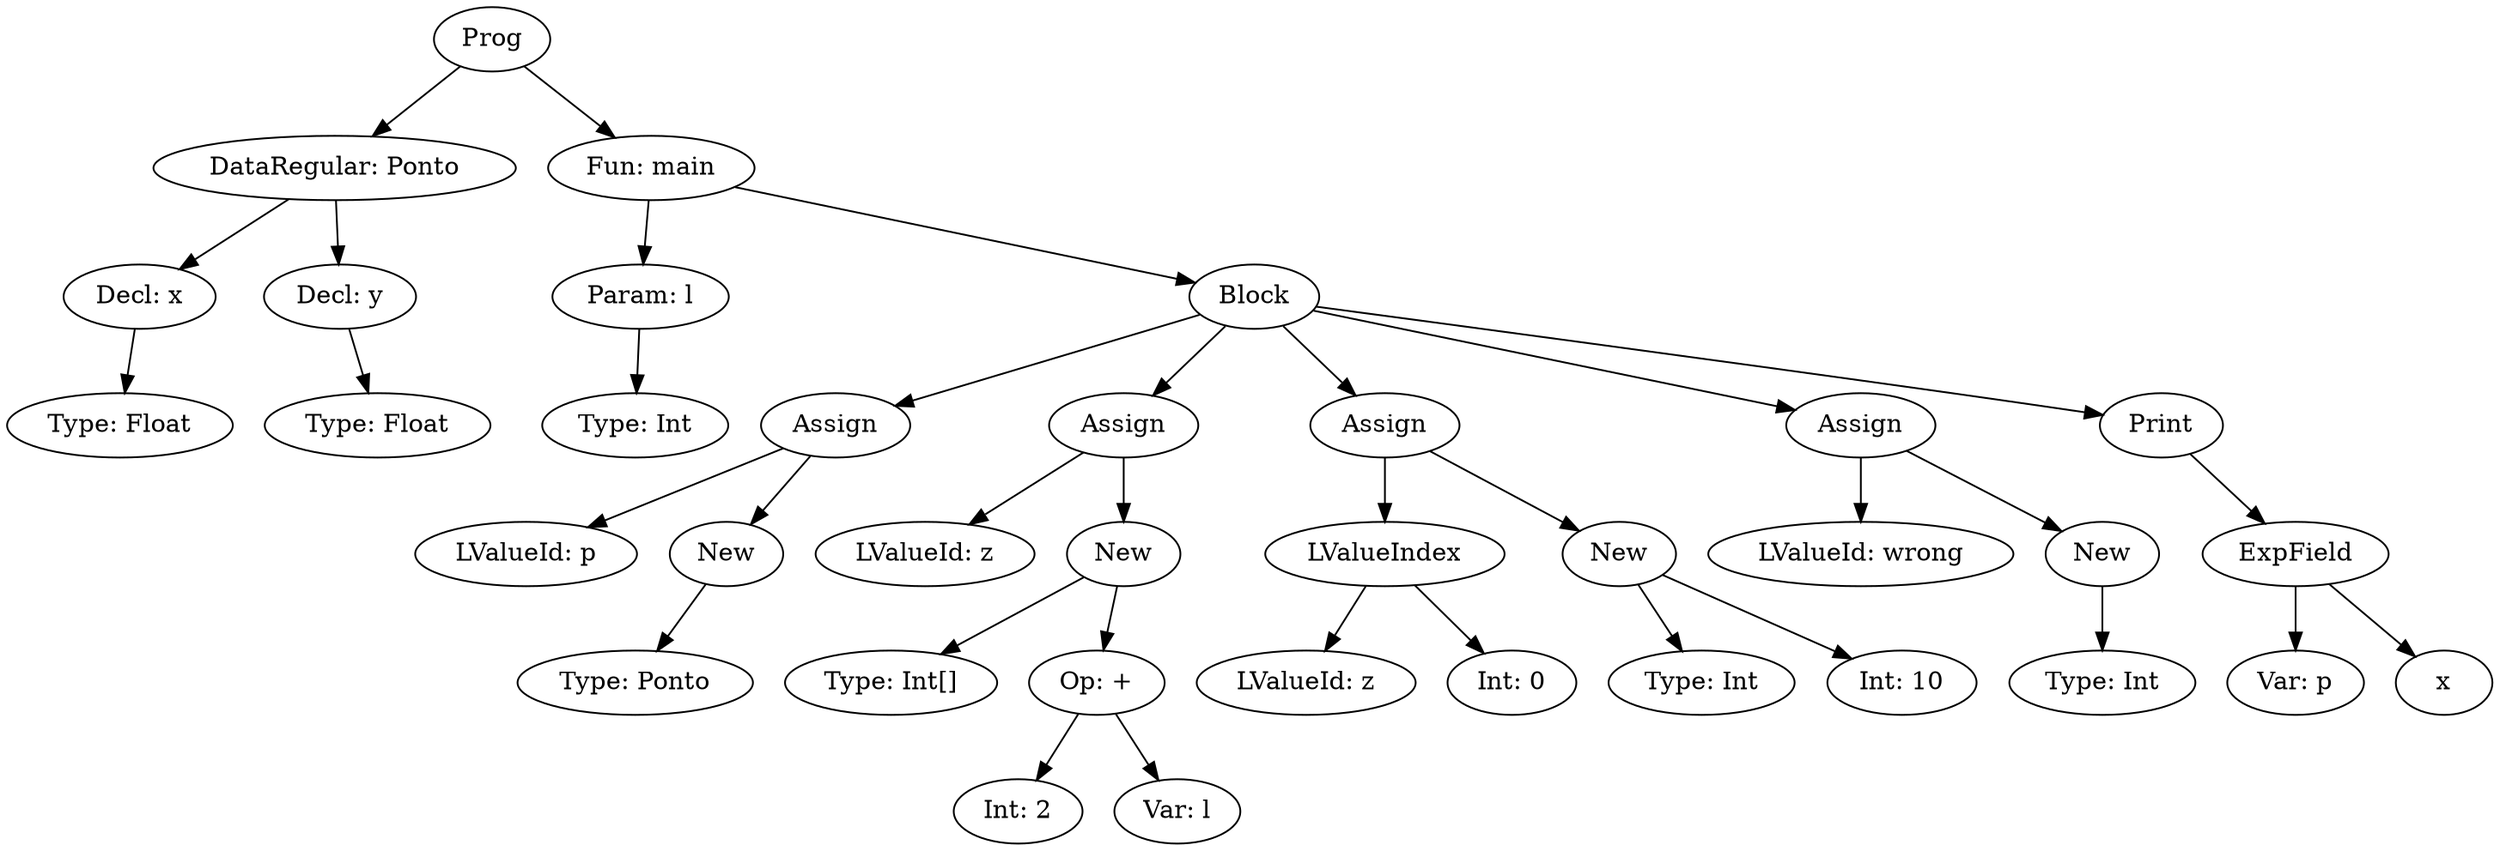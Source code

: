 digraph AST {
"Prog476800120" [label="Prog"];
"DataRegular1129670968" [label="DataRegular: Ponto"];
"Prog476800120" -> "DataRegular1129670968";
"Decl1023714065" [label="Decl: x"];
"DataRegular1129670968" -> "Decl1023714065";
"Type2051450519" [label="Type: Float"];
"Decl1023714065" -> "Type2051450519";
"Decl99747242" [label="Decl: y"];
"DataRegular1129670968" -> "Decl99747242";
"Type1837543557" [label="Type: Float"];
"Decl99747242" -> "Type1837543557";
"Fun1971489295" [label="Fun: main"];
"Prog476800120" -> "Fun1971489295";
"Param985655350" [label="Param: l"];
"Fun1971489295" -> "Param985655350";
"Type804611486" [label="Type: Int"];
"Param985655350" -> "Type804611486";
"CmdBlock2008017533" [label="Block"];
"Fun1971489295" -> "CmdBlock2008017533";
"CmdAssign370988149" [label="Assign"];
"CmdBlock2008017533" -> "CmdAssign370988149";
"LValueId1395089624" [label="LValueId: p"];
"CmdAssign370988149" -> "LValueId1395089624";
"ExpNew1476011703" [label="New"];
"CmdAssign370988149" -> "ExpNew1476011703";
"Type1603195447" [label="Type: Ponto"];
"ExpNew1476011703" -> "Type1603195447";
"CmdAssign792791759" [label="Assign"];
"CmdBlock2008017533" -> "CmdAssign792791759";
"LValueId1191747167" [label="LValueId: z"];
"CmdAssign792791759" -> "LValueId1191747167";
"ExpNew1094834071" [label="New"];
"CmdAssign792791759" -> "ExpNew1094834071";
"Type1761061602" [label="Type: Int[]"];
"ExpNew1094834071" -> "Type1761061602";
"ExpBinOp1330106945" [label="Op: +"];
"ExpNew1094834071" -> "ExpBinOp1330106945";
"ExpInt1279149968" [label="Int: 2"];
"ExpBinOp1330106945" -> "ExpInt1279149968";
"ExpVar5592464" [label="Var: l"];
"ExpBinOp1330106945" -> "ExpVar5592464";
"CmdAssign1830712962" [label="Assign"];
"CmdBlock2008017533" -> "CmdAssign1830712962";
"LValueIndex1112280004" [label="LValueIndex"];
"CmdAssign1830712962" -> "LValueIndex1112280004";
"LValueId1013423070" [label="LValueId: z"];
"LValueIndex1112280004" -> "LValueId1013423070";
"ExpInt380936215" [label="Int: 0"];
"LValueIndex1112280004" -> "ExpInt380936215";
"ExpNew142638629" [label="New"];
"CmdAssign1830712962" -> "ExpNew142638629";
"Type707806938" [label="Type: Int"];
"ExpNew142638629" -> "Type707806938";
"ExpInt705265961" [label="Int: 10"];
"ExpNew142638629" -> "ExpInt705265961";
"CmdAssign428746855" [label="Assign"];
"CmdBlock2008017533" -> "CmdAssign428746855";
"LValueId317983781" [label="LValueId: wrong"];
"CmdAssign428746855" -> "LValueId317983781";
"ExpNew987405879" [label="New"];
"CmdAssign428746855" -> "ExpNew987405879";
"Type1555845260" [label="Type: Int"];
"ExpNew987405879" -> "Type1555845260";
"CmdPrint874088044" [label="Print"];
"CmdBlock2008017533" -> "CmdPrint874088044";
node0 [label="ExpField"];
CmdPrint874088044 -> node0;
"ExpVar104739310" [label="Var: p"];
"node0" -> "ExpVar104739310";
node1 [label="x"];
node0 -> node1;
}
